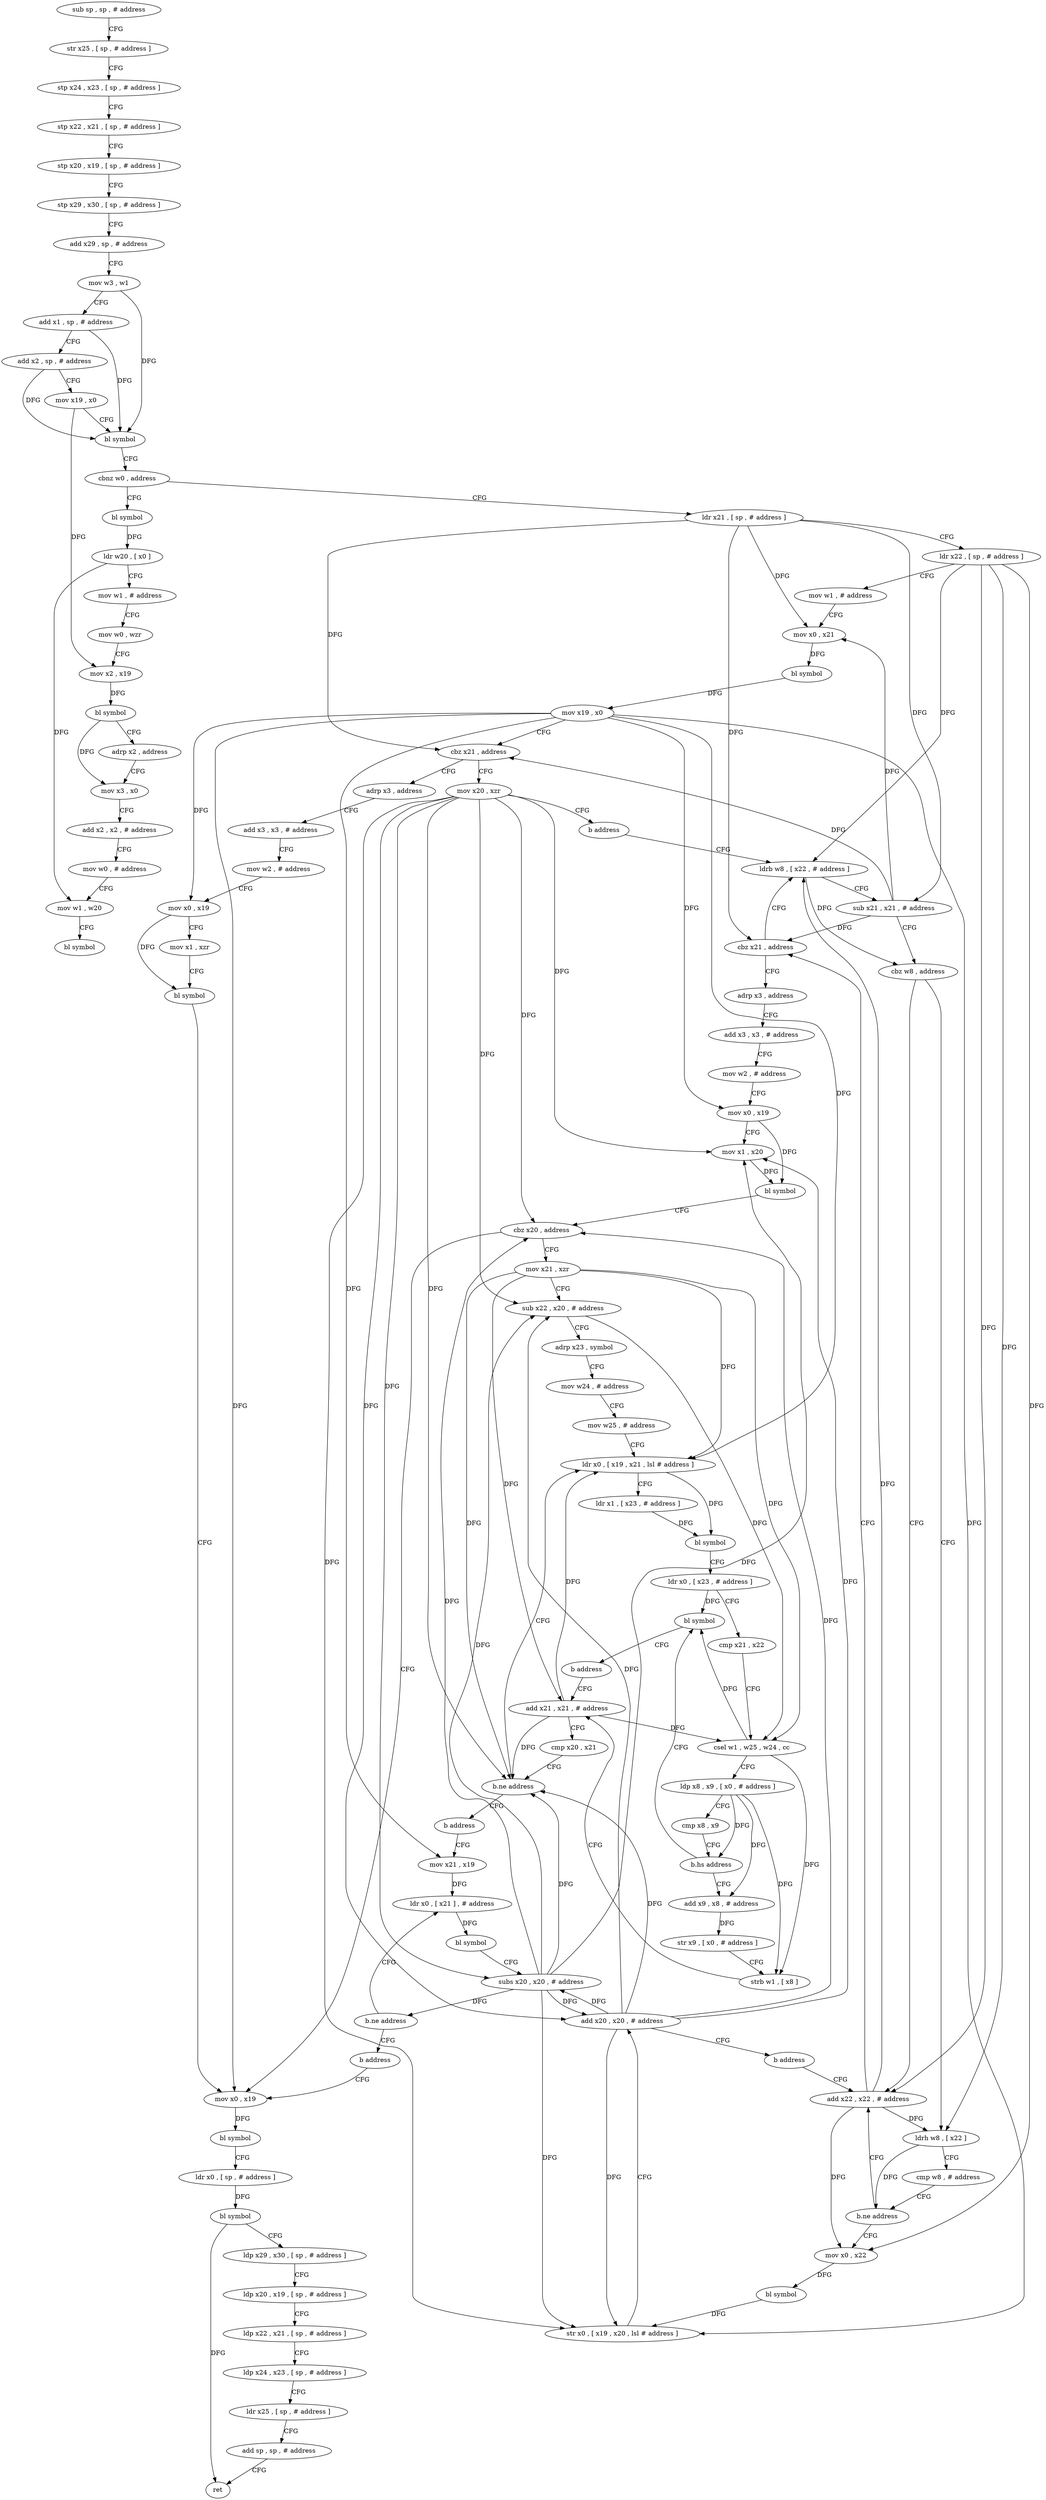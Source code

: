 digraph "func" {
"4200688" [label = "sub sp , sp , # address" ]
"4200692" [label = "str x25 , [ sp , # address ]" ]
"4200696" [label = "stp x24 , x23 , [ sp , # address ]" ]
"4200700" [label = "stp x22 , x21 , [ sp , # address ]" ]
"4200704" [label = "stp x20 , x19 , [ sp , # address ]" ]
"4200708" [label = "stp x29 , x30 , [ sp , # address ]" ]
"4200712" [label = "add x29 , sp , # address" ]
"4200716" [label = "mov w3 , w1" ]
"4200720" [label = "add x1 , sp , # address" ]
"4200724" [label = "add x2 , sp , # address" ]
"4200728" [label = "mov x19 , x0" ]
"4200732" [label = "bl symbol" ]
"4200736" [label = "cbnz w0 , address" ]
"4201040" [label = "bl symbol" ]
"4200740" [label = "ldr x21 , [ sp , # address ]" ]
"4201044" [label = "ldr w20 , [ x0 ]" ]
"4201048" [label = "mov w1 , # address" ]
"4201052" [label = "mov w0 , wzr" ]
"4201056" [label = "mov x2 , x19" ]
"4201060" [label = "bl symbol" ]
"4201064" [label = "adrp x2 , address" ]
"4201068" [label = "mov x3 , x0" ]
"4201072" [label = "add x2 , x2 , # address" ]
"4201076" [label = "mov w0 , # address" ]
"4201080" [label = "mov w1 , w20" ]
"4201084" [label = "bl symbol" ]
"4200744" [label = "ldr x22 , [ sp , # address ]" ]
"4200748" [label = "mov w1 , # address" ]
"4200752" [label = "mov x0 , x21" ]
"4200756" [label = "bl symbol" ]
"4200760" [label = "mov x19 , x0" ]
"4200764" [label = "cbz x21 , address" ]
"4200972" [label = "adrp x3 , address" ]
"4200768" [label = "mov x20 , xzr" ]
"4200976" [label = "add x3 , x3 , # address" ]
"4200980" [label = "mov w2 , # address" ]
"4200984" [label = "mov x0 , x19" ]
"4200988" [label = "mov x1 , xzr" ]
"4200992" [label = "bl symbol" ]
"4200996" [label = "mov x0 , x19" ]
"4200772" [label = "b address" ]
"4200784" [label = "ldrb w8 , [ x22 , # address ]" ]
"4200788" [label = "sub x21 , x21 , # address" ]
"4200792" [label = "cbz w8 , address" ]
"4200776" [label = "add x22 , x22 , # address" ]
"4200796" [label = "ldrh w8 , [ x22 ]" ]
"4200780" [label = "cbz x21 , address" ]
"4200828" [label = "adrp x3 , address" ]
"4200800" [label = "cmp w8 , # address" ]
"4200804" [label = "b.ne address" ]
"4200808" [label = "mov x0 , x22" ]
"4200832" [label = "add x3 , x3 , # address" ]
"4200836" [label = "mov w2 , # address" ]
"4200840" [label = "mov x0 , x19" ]
"4200844" [label = "mov x1 , x20" ]
"4200848" [label = "bl symbol" ]
"4200852" [label = "cbz x20 , address" ]
"4200856" [label = "mov x21 , xzr" ]
"4200812" [label = "bl symbol" ]
"4200816" [label = "str x0 , [ x19 , x20 , lsl # address ]" ]
"4200820" [label = "add x20 , x20 , # address" ]
"4200824" [label = "b address" ]
"4201000" [label = "bl symbol" ]
"4201004" [label = "ldr x0 , [ sp , # address ]" ]
"4201008" [label = "bl symbol" ]
"4201012" [label = "ldp x29 , x30 , [ sp , # address ]" ]
"4201016" [label = "ldp x20 , x19 , [ sp , # address ]" ]
"4201020" [label = "ldp x22 , x21 , [ sp , # address ]" ]
"4201024" [label = "ldp x24 , x23 , [ sp , # address ]" ]
"4201028" [label = "ldr x25 , [ sp , # address ]" ]
"4201032" [label = "add sp , sp , # address" ]
"4201036" [label = "ret" ]
"4200860" [label = "sub x22 , x20 , # address" ]
"4200864" [label = "adrp x23 , symbol" ]
"4200868" [label = "mov w24 , # address" ]
"4200872" [label = "mov w25 , # address" ]
"4200876" [label = "ldr x0 , [ x19 , x21 , lsl # address ]" ]
"4200940" [label = "bl symbol" ]
"4200944" [label = "b address" ]
"4200924" [label = "add x21 , x21 , # address" ]
"4200912" [label = "add x9 , x8 , # address" ]
"4200916" [label = "str x9 , [ x0 , # address ]" ]
"4200920" [label = "strb w1 , [ x8 ]" ]
"4200928" [label = "cmp x20 , x21" ]
"4200932" [label = "b.ne address" ]
"4200936" [label = "b address" ]
"4200880" [label = "ldr x1 , [ x23 , # address ]" ]
"4200884" [label = "bl symbol" ]
"4200888" [label = "ldr x0 , [ x23 , # address ]" ]
"4200892" [label = "cmp x21 , x22" ]
"4200896" [label = "csel w1 , w25 , w24 , cc" ]
"4200900" [label = "ldp x8 , x9 , [ x0 , # address ]" ]
"4200904" [label = "cmp x8 , x9" ]
"4200908" [label = "b.hs address" ]
"4200948" [label = "mov x21 , x19" ]
"4200952" [label = "ldr x0 , [ x21 ] , # address" ]
"4200956" [label = "bl symbol" ]
"4200960" [label = "subs x20 , x20 , # address" ]
"4200964" [label = "b.ne address" ]
"4200968" [label = "b address" ]
"4200688" -> "4200692" [ label = "CFG" ]
"4200692" -> "4200696" [ label = "CFG" ]
"4200696" -> "4200700" [ label = "CFG" ]
"4200700" -> "4200704" [ label = "CFG" ]
"4200704" -> "4200708" [ label = "CFG" ]
"4200708" -> "4200712" [ label = "CFG" ]
"4200712" -> "4200716" [ label = "CFG" ]
"4200716" -> "4200720" [ label = "CFG" ]
"4200716" -> "4200732" [ label = "DFG" ]
"4200720" -> "4200724" [ label = "CFG" ]
"4200720" -> "4200732" [ label = "DFG" ]
"4200724" -> "4200728" [ label = "CFG" ]
"4200724" -> "4200732" [ label = "DFG" ]
"4200728" -> "4200732" [ label = "CFG" ]
"4200728" -> "4201056" [ label = "DFG" ]
"4200732" -> "4200736" [ label = "CFG" ]
"4200736" -> "4201040" [ label = "CFG" ]
"4200736" -> "4200740" [ label = "CFG" ]
"4201040" -> "4201044" [ label = "DFG" ]
"4200740" -> "4200744" [ label = "CFG" ]
"4200740" -> "4200752" [ label = "DFG" ]
"4200740" -> "4200764" [ label = "DFG" ]
"4200740" -> "4200788" [ label = "DFG" ]
"4200740" -> "4200780" [ label = "DFG" ]
"4201044" -> "4201048" [ label = "CFG" ]
"4201044" -> "4201080" [ label = "DFG" ]
"4201048" -> "4201052" [ label = "CFG" ]
"4201052" -> "4201056" [ label = "CFG" ]
"4201056" -> "4201060" [ label = "DFG" ]
"4201060" -> "4201064" [ label = "CFG" ]
"4201060" -> "4201068" [ label = "DFG" ]
"4201064" -> "4201068" [ label = "CFG" ]
"4201068" -> "4201072" [ label = "CFG" ]
"4201072" -> "4201076" [ label = "CFG" ]
"4201076" -> "4201080" [ label = "CFG" ]
"4201080" -> "4201084" [ label = "CFG" ]
"4200744" -> "4200748" [ label = "CFG" ]
"4200744" -> "4200784" [ label = "DFG" ]
"4200744" -> "4200776" [ label = "DFG" ]
"4200744" -> "4200796" [ label = "DFG" ]
"4200744" -> "4200808" [ label = "DFG" ]
"4200748" -> "4200752" [ label = "CFG" ]
"4200752" -> "4200756" [ label = "DFG" ]
"4200756" -> "4200760" [ label = "DFG" ]
"4200760" -> "4200764" [ label = "CFG" ]
"4200760" -> "4200984" [ label = "DFG" ]
"4200760" -> "4200996" [ label = "DFG" ]
"4200760" -> "4200840" [ label = "DFG" ]
"4200760" -> "4200816" [ label = "DFG" ]
"4200760" -> "4200876" [ label = "DFG" ]
"4200760" -> "4200948" [ label = "DFG" ]
"4200764" -> "4200972" [ label = "CFG" ]
"4200764" -> "4200768" [ label = "CFG" ]
"4200972" -> "4200976" [ label = "CFG" ]
"4200768" -> "4200772" [ label = "CFG" ]
"4200768" -> "4200844" [ label = "DFG" ]
"4200768" -> "4200852" [ label = "DFG" ]
"4200768" -> "4200816" [ label = "DFG" ]
"4200768" -> "4200820" [ label = "DFG" ]
"4200768" -> "4200860" [ label = "DFG" ]
"4200768" -> "4200932" [ label = "DFG" ]
"4200768" -> "4200960" [ label = "DFG" ]
"4200976" -> "4200980" [ label = "CFG" ]
"4200980" -> "4200984" [ label = "CFG" ]
"4200984" -> "4200988" [ label = "CFG" ]
"4200984" -> "4200992" [ label = "DFG" ]
"4200988" -> "4200992" [ label = "CFG" ]
"4200992" -> "4200996" [ label = "CFG" ]
"4200996" -> "4201000" [ label = "DFG" ]
"4200772" -> "4200784" [ label = "CFG" ]
"4200784" -> "4200788" [ label = "CFG" ]
"4200784" -> "4200792" [ label = "DFG" ]
"4200788" -> "4200792" [ label = "CFG" ]
"4200788" -> "4200752" [ label = "DFG" ]
"4200788" -> "4200764" [ label = "DFG" ]
"4200788" -> "4200780" [ label = "DFG" ]
"4200792" -> "4200776" [ label = "CFG" ]
"4200792" -> "4200796" [ label = "CFG" ]
"4200776" -> "4200780" [ label = "CFG" ]
"4200776" -> "4200784" [ label = "DFG" ]
"4200776" -> "4200796" [ label = "DFG" ]
"4200776" -> "4200808" [ label = "DFG" ]
"4200796" -> "4200800" [ label = "CFG" ]
"4200796" -> "4200804" [ label = "DFG" ]
"4200780" -> "4200828" [ label = "CFG" ]
"4200780" -> "4200784" [ label = "CFG" ]
"4200828" -> "4200832" [ label = "CFG" ]
"4200800" -> "4200804" [ label = "CFG" ]
"4200804" -> "4200776" [ label = "CFG" ]
"4200804" -> "4200808" [ label = "CFG" ]
"4200808" -> "4200812" [ label = "DFG" ]
"4200832" -> "4200836" [ label = "CFG" ]
"4200836" -> "4200840" [ label = "CFG" ]
"4200840" -> "4200844" [ label = "CFG" ]
"4200840" -> "4200848" [ label = "DFG" ]
"4200844" -> "4200848" [ label = "DFG" ]
"4200848" -> "4200852" [ label = "CFG" ]
"4200852" -> "4200996" [ label = "CFG" ]
"4200852" -> "4200856" [ label = "CFG" ]
"4200856" -> "4200860" [ label = "CFG" ]
"4200856" -> "4200876" [ label = "DFG" ]
"4200856" -> "4200896" [ label = "DFG" ]
"4200856" -> "4200924" [ label = "DFG" ]
"4200856" -> "4200932" [ label = "DFG" ]
"4200812" -> "4200816" [ label = "DFG" ]
"4200816" -> "4200820" [ label = "CFG" ]
"4200820" -> "4200824" [ label = "CFG" ]
"4200820" -> "4200844" [ label = "DFG" ]
"4200820" -> "4200852" [ label = "DFG" ]
"4200820" -> "4200816" [ label = "DFG" ]
"4200820" -> "4200860" [ label = "DFG" ]
"4200820" -> "4200932" [ label = "DFG" ]
"4200820" -> "4200960" [ label = "DFG" ]
"4200824" -> "4200776" [ label = "CFG" ]
"4201000" -> "4201004" [ label = "CFG" ]
"4201004" -> "4201008" [ label = "DFG" ]
"4201008" -> "4201012" [ label = "CFG" ]
"4201008" -> "4201036" [ label = "DFG" ]
"4201012" -> "4201016" [ label = "CFG" ]
"4201016" -> "4201020" [ label = "CFG" ]
"4201020" -> "4201024" [ label = "CFG" ]
"4201024" -> "4201028" [ label = "CFG" ]
"4201028" -> "4201032" [ label = "CFG" ]
"4201032" -> "4201036" [ label = "CFG" ]
"4200860" -> "4200864" [ label = "CFG" ]
"4200860" -> "4200896" [ label = "DFG" ]
"4200864" -> "4200868" [ label = "CFG" ]
"4200868" -> "4200872" [ label = "CFG" ]
"4200872" -> "4200876" [ label = "CFG" ]
"4200876" -> "4200880" [ label = "CFG" ]
"4200876" -> "4200884" [ label = "DFG" ]
"4200940" -> "4200944" [ label = "CFG" ]
"4200944" -> "4200924" [ label = "CFG" ]
"4200924" -> "4200928" [ label = "CFG" ]
"4200924" -> "4200876" [ label = "DFG" ]
"4200924" -> "4200896" [ label = "DFG" ]
"4200924" -> "4200932" [ label = "DFG" ]
"4200912" -> "4200916" [ label = "DFG" ]
"4200916" -> "4200920" [ label = "CFG" ]
"4200920" -> "4200924" [ label = "CFG" ]
"4200928" -> "4200932" [ label = "CFG" ]
"4200932" -> "4200876" [ label = "CFG" ]
"4200932" -> "4200936" [ label = "CFG" ]
"4200936" -> "4200948" [ label = "CFG" ]
"4200880" -> "4200884" [ label = "DFG" ]
"4200884" -> "4200888" [ label = "CFG" ]
"4200888" -> "4200892" [ label = "CFG" ]
"4200888" -> "4200940" [ label = "DFG" ]
"4200892" -> "4200896" [ label = "CFG" ]
"4200896" -> "4200900" [ label = "CFG" ]
"4200896" -> "4200940" [ label = "DFG" ]
"4200896" -> "4200920" [ label = "DFG" ]
"4200900" -> "4200904" [ label = "CFG" ]
"4200900" -> "4200908" [ label = "DFG" ]
"4200900" -> "4200912" [ label = "DFG" ]
"4200900" -> "4200920" [ label = "DFG" ]
"4200904" -> "4200908" [ label = "CFG" ]
"4200908" -> "4200940" [ label = "CFG" ]
"4200908" -> "4200912" [ label = "CFG" ]
"4200948" -> "4200952" [ label = "DFG" ]
"4200952" -> "4200956" [ label = "DFG" ]
"4200956" -> "4200960" [ label = "CFG" ]
"4200960" -> "4200964" [ label = "DFG" ]
"4200960" -> "4200844" [ label = "DFG" ]
"4200960" -> "4200852" [ label = "DFG" ]
"4200960" -> "4200820" [ label = "DFG" ]
"4200960" -> "4200860" [ label = "DFG" ]
"4200960" -> "4200816" [ label = "DFG" ]
"4200960" -> "4200932" [ label = "DFG" ]
"4200964" -> "4200952" [ label = "CFG" ]
"4200964" -> "4200968" [ label = "CFG" ]
"4200968" -> "4200996" [ label = "CFG" ]
}
